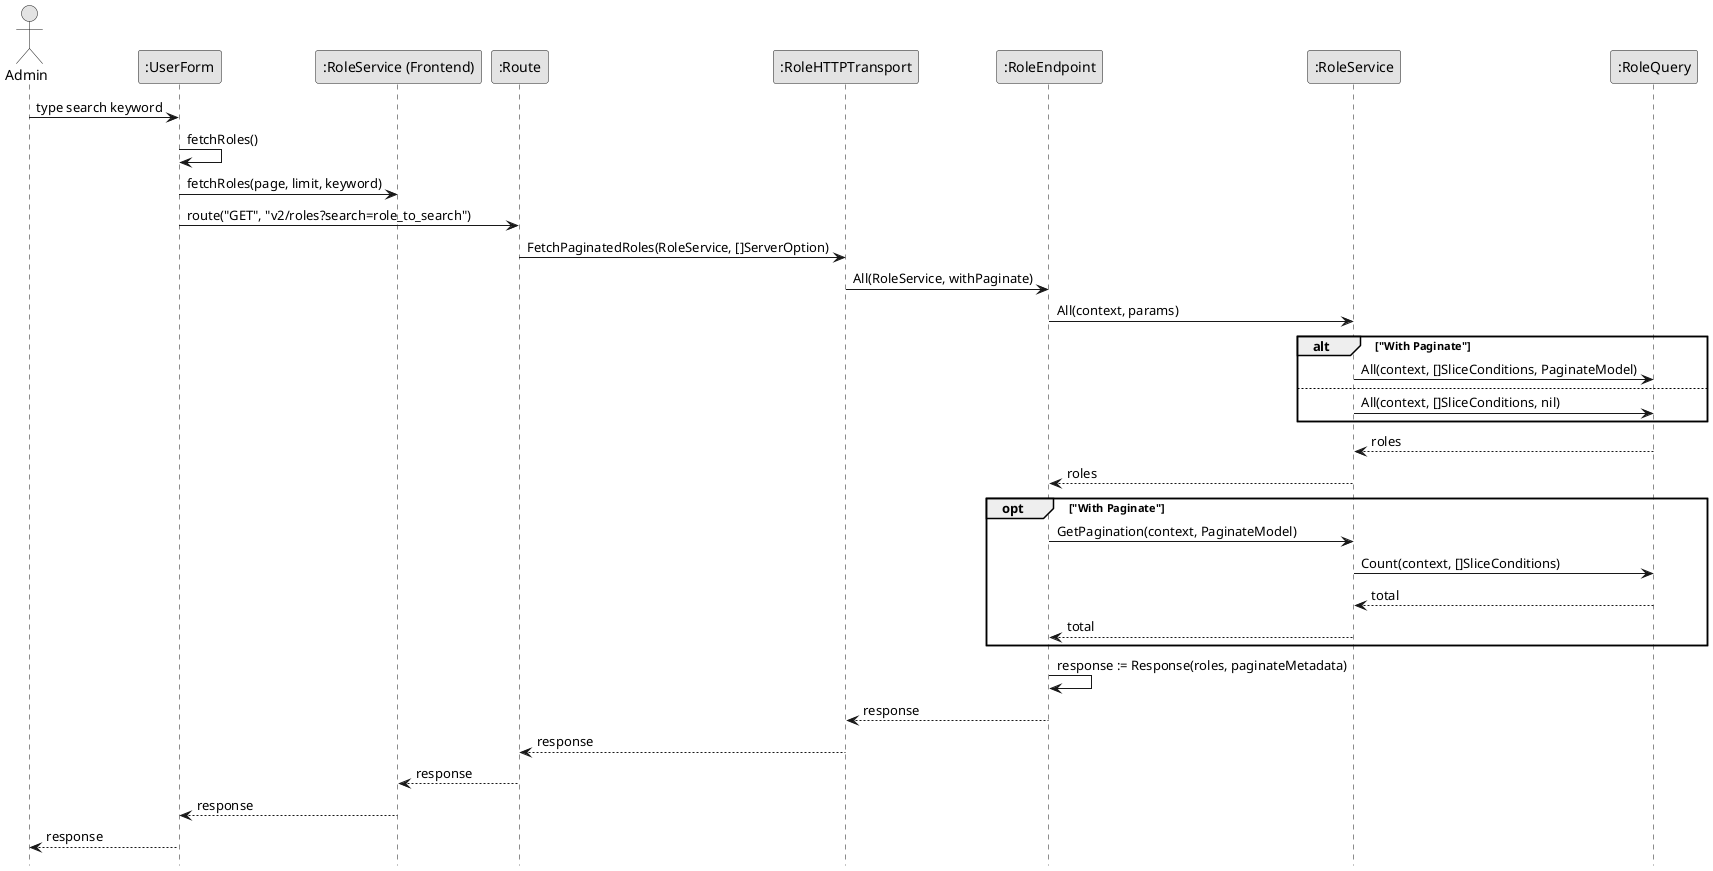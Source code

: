 @startuml SearchRole

skinparam Monochrome true
skinparam Shadowing false
hide footbox

actor Admin
participant ":UserForm" as UserFormComponent
participant ":RoleService (Frontend)" as FERoleService
participant ":Route" as Route
participant ":RoleHTTPTransport" as RoleHTTPTransport
participant ":RoleEndpoint" as RoleEndpoint
participant ":RoleService" as RoleService
participant ":RoleQuery" as RoleQuery

Admin->UserFormComponent: type search keyword
UserFormComponent->UserFormComponent: fetchRoles()
UserFormComponent->FERoleService: fetchRoles(page, limit, keyword)
UserFormComponent->Route: route("GET", "v2/roles?search=role_to_search")
Route->RoleHTTPTransport: FetchPaginatedRoles(RoleService, []ServerOption)
RoleHTTPTransport->RoleEndpoint: All(RoleService, withPaginate)
RoleEndpoint->RoleService: All(context, params)

alt "With Paginate"
    RoleService->RoleQuery: All(context, []SliceConditions, PaginateModel)
else
    RoleService->RoleQuery: All(context, []SliceConditions, nil)
end

RoleQuery-->RoleService: roles
RoleService-->RoleEndpoint: roles

opt "With Paginate"
    RoleEndpoint->RoleService: GetPagination(context, PaginateModel)
    RoleService->RoleQuery: Count(context, []SliceConditions)
    RoleQuery-->RoleService: total
    RoleService-->RoleEndpoint: total
end

RoleEndpoint->RoleEndpoint: response := Response(roles, paginateMetadata)
RoleEndpoint-->RoleHTTPTransport: response
RoleHTTPTransport-->Route: response
Route-->FERoleService: response
FERoleService-->UserFormComponent: response
UserFormComponent-->Admin: response

@enduml